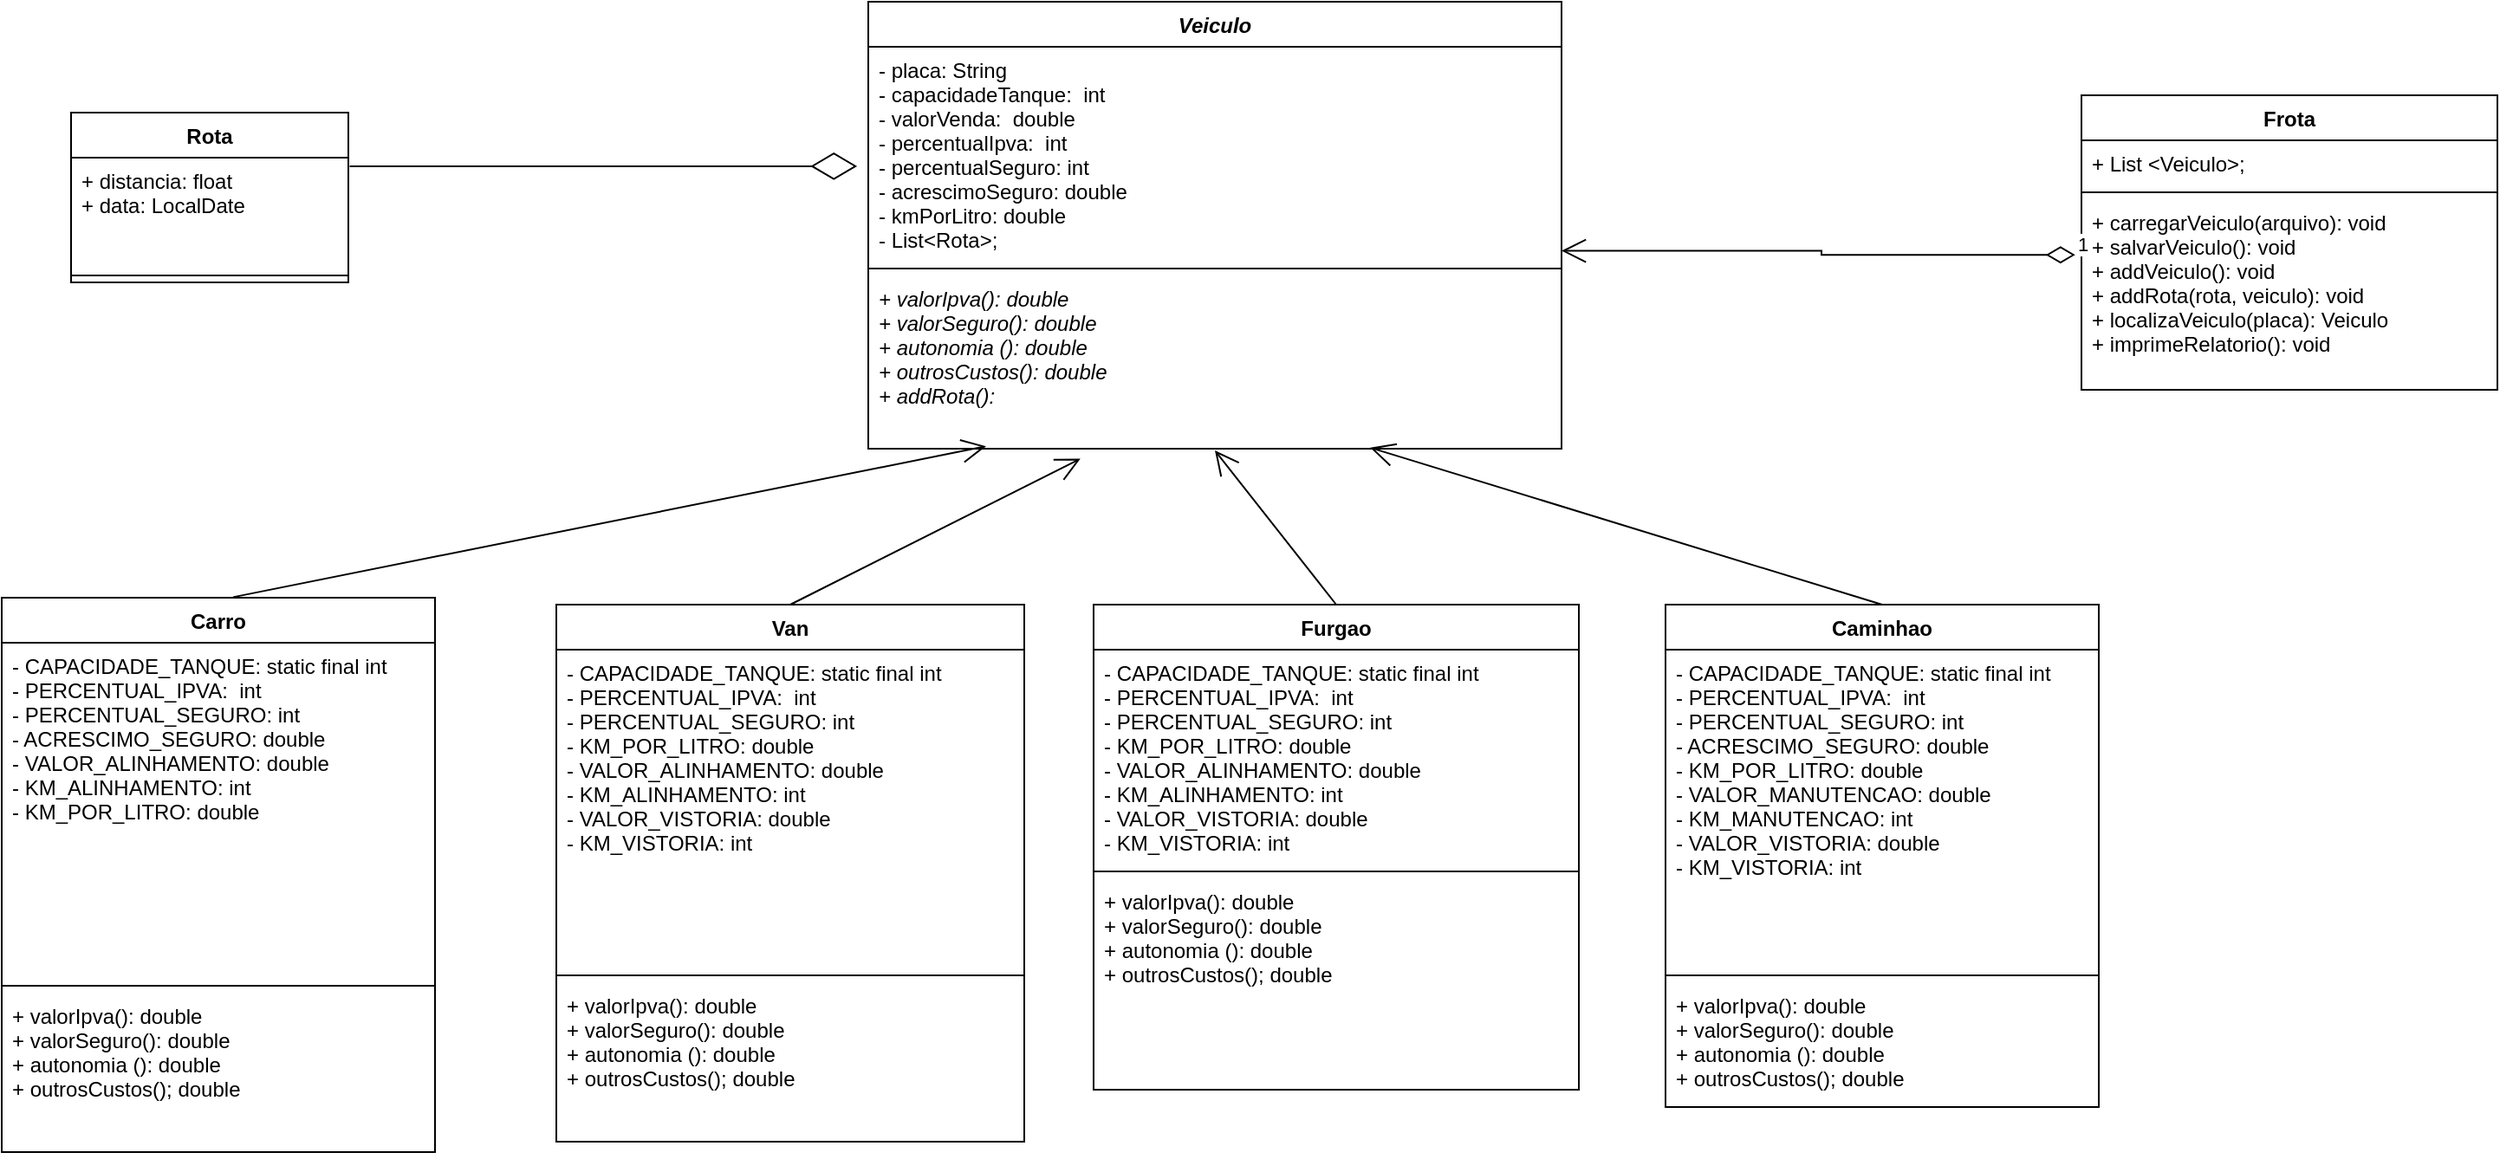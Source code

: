 <mxfile>
    <diagram id="b14o44YSXvndtRLI9eDr" name="Página-1">
        <mxGraphModel dx="2199" dy="300" grid="1" gridSize="10" guides="1" tooltips="1" connect="1" arrows="1" fold="1" page="1" pageScale="1" pageWidth="1169" pageHeight="827" math="0" shadow="0">
            <root>
                <mxCell id="0"/>
                <mxCell id="1" parent="0"/>
                <mxCell id="70SCjkegAnHCq_JwYa3w-1" value="Veiculo" style="swimlane;fontStyle=3;align=center;verticalAlign=top;childLayout=stackLayout;horizontal=1;startSize=26;horizontalStack=0;resizeParent=1;resizeParentMax=0;resizeLast=0;collapsible=1;marginBottom=0;" parent="1" vertex="1">
                    <mxGeometry x="-300" y="16" width="400" height="258" as="geometry"/>
                </mxCell>
                <mxCell id="70SCjkegAnHCq_JwYa3w-2" value="- placa: String&#10;- capacidadeTanque:  int&#10;- valorVenda:  double&#10;- percentualIpva:  int&#10;- percentualSeguro: int&#10;- acrescimoSeguro: double&#10;- kmPorLitro: double&#10;- List&lt;Rota&gt;;" style="text;strokeColor=none;fillColor=none;align=left;verticalAlign=top;spacingLeft=4;spacingRight=4;overflow=hidden;rotatable=0;points=[[0,0.5],[1,0.5]];portConstraint=eastwest;" parent="70SCjkegAnHCq_JwYa3w-1" vertex="1">
                    <mxGeometry y="26" width="400" height="124" as="geometry"/>
                </mxCell>
                <mxCell id="70SCjkegAnHCq_JwYa3w-3" value="" style="line;strokeWidth=1;fillColor=none;align=left;verticalAlign=middle;spacingTop=-1;spacingLeft=3;spacingRight=3;rotatable=0;labelPosition=right;points=[];portConstraint=eastwest;strokeColor=inherit;" parent="70SCjkegAnHCq_JwYa3w-1" vertex="1">
                    <mxGeometry y="150" width="400" height="8" as="geometry"/>
                </mxCell>
                <mxCell id="70SCjkegAnHCq_JwYa3w-4" value="+ valorIpva(): double&#10;+ valorSeguro(): double&#10;+ autonomia (): double&#10;+ outrosCustos(): double&#10;+ addRota(): " style="text;strokeColor=none;fillColor=none;align=left;verticalAlign=top;spacingLeft=4;spacingRight=4;overflow=hidden;rotatable=0;points=[[0,0.5],[1,0.5]];portConstraint=eastwest;fontStyle=2" parent="70SCjkegAnHCq_JwYa3w-1" vertex="1">
                    <mxGeometry y="158" width="400" height="100" as="geometry"/>
                </mxCell>
                <mxCell id="70SCjkegAnHCq_JwYa3w-5" value="Rota" style="swimlane;fontStyle=1;align=center;verticalAlign=top;childLayout=stackLayout;horizontal=1;startSize=26;horizontalStack=0;resizeParent=1;resizeParentMax=0;resizeLast=0;collapsible=1;marginBottom=0;" parent="1" vertex="1">
                    <mxGeometry x="-760" y="80" width="160" height="98" as="geometry"/>
                </mxCell>
                <mxCell id="70SCjkegAnHCq_JwYa3w-6" value="+ distancia: float&#10;+ data: LocalDate " style="text;strokeColor=none;fillColor=none;align=left;verticalAlign=top;spacingLeft=4;spacingRight=4;overflow=hidden;rotatable=0;points=[[0,0.5],[1,0.5]];portConstraint=eastwest;" parent="70SCjkegAnHCq_JwYa3w-5" vertex="1">
                    <mxGeometry y="26" width="160" height="64" as="geometry"/>
                </mxCell>
                <mxCell id="70SCjkegAnHCq_JwYa3w-7" value="" style="line;strokeWidth=1;fillColor=none;align=left;verticalAlign=middle;spacingTop=-1;spacingLeft=3;spacingRight=3;rotatable=0;labelPosition=right;points=[];portConstraint=eastwest;strokeColor=inherit;" parent="70SCjkegAnHCq_JwYa3w-5" vertex="1">
                    <mxGeometry y="90" width="160" height="8" as="geometry"/>
                </mxCell>
                <mxCell id="70SCjkegAnHCq_JwYa3w-10" value="Frota" style="swimlane;fontStyle=1;align=center;verticalAlign=top;childLayout=stackLayout;horizontal=1;startSize=26;horizontalStack=0;resizeParent=1;resizeParentMax=0;resizeLast=0;collapsible=1;marginBottom=0;" parent="1" vertex="1">
                    <mxGeometry x="400" y="70" width="240" height="170" as="geometry"/>
                </mxCell>
                <mxCell id="70SCjkegAnHCq_JwYa3w-11" value="+ List &lt;Veiculo&gt;;" style="text;strokeColor=none;fillColor=none;align=left;verticalAlign=top;spacingLeft=4;spacingRight=4;overflow=hidden;rotatable=0;points=[[0,0.5],[1,0.5]];portConstraint=eastwest;" parent="70SCjkegAnHCq_JwYa3w-10" vertex="1">
                    <mxGeometry y="26" width="240" height="26" as="geometry"/>
                </mxCell>
                <mxCell id="70SCjkegAnHCq_JwYa3w-12" value="" style="line;strokeWidth=1;fillColor=none;align=left;verticalAlign=middle;spacingTop=-1;spacingLeft=3;spacingRight=3;rotatable=0;labelPosition=right;points=[];portConstraint=eastwest;strokeColor=inherit;" parent="70SCjkegAnHCq_JwYa3w-10" vertex="1">
                    <mxGeometry y="52" width="240" height="8" as="geometry"/>
                </mxCell>
                <mxCell id="70SCjkegAnHCq_JwYa3w-13" value="+ carregarVeiculo(arquivo): void&#10;+ salvarVeiculo(): void&#10;+ addVeiculo(): void&#10;+ addRota(rota, veiculo): void&#10;+ localizaVeiculo(placa): Veiculo&#10;+ imprimeRelatorio(): void" style="text;strokeColor=none;fillColor=none;align=left;verticalAlign=top;spacingLeft=4;spacingRight=4;overflow=hidden;rotatable=0;points=[[0,0.5],[1,0.5]];portConstraint=eastwest;" parent="70SCjkegAnHCq_JwYa3w-10" vertex="1">
                    <mxGeometry y="60" width="240" height="110" as="geometry"/>
                </mxCell>
                <mxCell id="70SCjkegAnHCq_JwYa3w-15" value="1" style="endArrow=open;html=1;endSize=12;startArrow=diamondThin;startSize=14;startFill=0;edgeStyle=orthogonalEdgeStyle;align=left;verticalAlign=bottom;rounded=0;exitX=-0.015;exitY=0.292;exitDx=0;exitDy=0;exitPerimeter=0;entryX=1;entryY=0.95;entryDx=0;entryDy=0;entryPerimeter=0;" parent="1" source="70SCjkegAnHCq_JwYa3w-13" target="70SCjkegAnHCq_JwYa3w-2" edge="1">
                    <mxGeometry x="-1" y="3" relative="1" as="geometry">
                        <mxPoint x="550" y="320" as="sourcePoint"/>
                        <mxPoint x="710" y="320" as="targetPoint"/>
                    </mxGeometry>
                </mxCell>
                <mxCell id="2" value="Carro" style="swimlane;fontStyle=1;align=center;verticalAlign=top;childLayout=stackLayout;horizontal=1;startSize=26;horizontalStack=0;resizeParent=1;resizeParentMax=0;resizeLast=0;collapsible=1;marginBottom=0;" parent="1" vertex="1">
                    <mxGeometry x="-800" y="360" width="250" height="320" as="geometry"/>
                </mxCell>
                <mxCell id="3" value="- CAPACIDADE_TANQUE: static final int&#10;- PERCENTUAL_IPVA:  int&#10;- PERCENTUAL_SEGURO: int&#10;- ACRESCIMO_SEGURO: double&#10;- VALOR_ALINHAMENTO: double&#10;- KM_ALINHAMENTO: int&#10;- KM_POR_LITRO: double" style="text;strokeColor=none;fillColor=none;align=left;verticalAlign=top;spacingLeft=4;spacingRight=4;overflow=hidden;rotatable=0;points=[[0,0.5],[1,0.5]];portConstraint=eastwest;fontStyle=0" parent="2" vertex="1">
                    <mxGeometry y="26" width="250" height="194" as="geometry"/>
                </mxCell>
                <mxCell id="4" value="" style="line;strokeWidth=1;fillColor=none;align=left;verticalAlign=middle;spacingTop=-1;spacingLeft=3;spacingRight=3;rotatable=0;labelPosition=right;points=[];portConstraint=eastwest;" parent="2" vertex="1">
                    <mxGeometry y="220" width="250" height="8" as="geometry"/>
                </mxCell>
                <mxCell id="5" value="+ valorIpva(): double&#10;+ valorSeguro(): double&#10;+ autonomia (): double&#10;+ outrosCustos(); double" style="text;strokeColor=none;fillColor=none;align=left;verticalAlign=top;spacingLeft=4;spacingRight=4;overflow=hidden;rotatable=0;points=[[0,0.5],[1,0.5]];portConstraint=eastwest;fontStyle=0" parent="2" vertex="1">
                    <mxGeometry y="228" width="250" height="92" as="geometry"/>
                </mxCell>
                <mxCell id="15" value="Van" style="swimlane;fontStyle=1;align=center;verticalAlign=top;childLayout=stackLayout;horizontal=1;startSize=26;horizontalStack=0;resizeParent=1;resizeParentMax=0;resizeLast=0;collapsible=1;marginBottom=0;" parent="1" vertex="1">
                    <mxGeometry x="-480" y="364" width="270" height="310" as="geometry"/>
                </mxCell>
                <mxCell id="16" value="- CAPACIDADE_TANQUE: static final int&#10;- PERCENTUAL_IPVA:  int&#10;- PERCENTUAL_SEGURO: int&#10;- KM_POR_LITRO: double&#10;- VALOR_ALINHAMENTO: double&#10;- KM_ALINHAMENTO: int&#10;- VALOR_VISTORIA: double&#10;- KM_VISTORIA: int" style="text;strokeColor=none;fillColor=none;align=left;verticalAlign=top;spacingLeft=4;spacingRight=4;overflow=hidden;rotatable=0;points=[[0,0.5],[1,0.5]];portConstraint=eastwest;" parent="15" vertex="1">
                    <mxGeometry y="26" width="270" height="184" as="geometry"/>
                </mxCell>
                <mxCell id="17" value="" style="line;strokeWidth=1;fillColor=none;align=left;verticalAlign=middle;spacingTop=-1;spacingLeft=3;spacingRight=3;rotatable=0;labelPosition=right;points=[];portConstraint=eastwest;" parent="15" vertex="1">
                    <mxGeometry y="210" width="270" height="8" as="geometry"/>
                </mxCell>
                <mxCell id="18" value="+ valorIpva(): double&#10;+ valorSeguro(): double&#10;+ autonomia (): double&#10;+ outrosCustos(); double" style="text;strokeColor=none;fillColor=none;align=left;verticalAlign=top;spacingLeft=4;spacingRight=4;overflow=hidden;rotatable=0;points=[[0,0.5],[1,0.5]];portConstraint=eastwest;" parent="15" vertex="1">
                    <mxGeometry y="218" width="270" height="92" as="geometry"/>
                </mxCell>
                <mxCell id="19" value="Furgao" style="swimlane;fontStyle=1;align=center;verticalAlign=top;childLayout=stackLayout;horizontal=1;startSize=26;horizontalStack=0;resizeParent=1;resizeParentMax=0;resizeLast=0;collapsible=1;marginBottom=0;" parent="1" vertex="1">
                    <mxGeometry x="-170" y="364" width="280" height="280" as="geometry"/>
                </mxCell>
                <mxCell id="20" value="- CAPACIDADE_TANQUE: static final int&#10;- PERCENTUAL_IPVA:  int&#10;- PERCENTUAL_SEGURO: int&#10;- KM_POR_LITRO: double&#10;- VALOR_ALINHAMENTO: double&#10;- KM_ALINHAMENTO: int&#10;- VALOR_VISTORIA: double&#10;- KM_VISTORIA: int" style="text;strokeColor=none;fillColor=none;align=left;verticalAlign=top;spacingLeft=4;spacingRight=4;overflow=hidden;rotatable=0;points=[[0,0.5],[1,0.5]];portConstraint=eastwest;" parent="19" vertex="1">
                    <mxGeometry y="26" width="280" height="124" as="geometry"/>
                </mxCell>
                <mxCell id="21" value="" style="line;strokeWidth=1;fillColor=none;align=left;verticalAlign=middle;spacingTop=-1;spacingLeft=3;spacingRight=3;rotatable=0;labelPosition=right;points=[];portConstraint=eastwest;" parent="19" vertex="1">
                    <mxGeometry y="150" width="280" height="8" as="geometry"/>
                </mxCell>
                <mxCell id="22" value="+ valorIpva(): double&#10;+ valorSeguro(): double&#10;+ autonomia (): double&#10;+ outrosCustos(); double" style="text;strokeColor=none;fillColor=none;align=left;verticalAlign=top;spacingLeft=4;spacingRight=4;overflow=hidden;rotatable=0;points=[[0,0.5],[1,0.5]];portConstraint=eastwest;" parent="19" vertex="1">
                    <mxGeometry y="158" width="280" height="122" as="geometry"/>
                </mxCell>
                <mxCell id="23" value="Caminhao" style="swimlane;fontStyle=1;align=center;verticalAlign=top;childLayout=stackLayout;horizontal=1;startSize=26;horizontalStack=0;resizeParent=1;resizeParentMax=0;resizeLast=0;collapsible=1;marginBottom=0;" parent="1" vertex="1">
                    <mxGeometry x="160" y="364" width="250" height="290" as="geometry"/>
                </mxCell>
                <mxCell id="24" value="- CAPACIDADE_TANQUE: static final int&#10;- PERCENTUAL_IPVA:  int&#10;- PERCENTUAL_SEGURO: int&#10;- ACRESCIMO_SEGURO: double&#10;- KM_POR_LITRO: double&#10;- VALOR_MANUTENCAO: double&#10;- KM_MANUTENCAO: int&#10;- VALOR_VISTORIA: double&#10;- KM_VISTORIA: int" style="text;strokeColor=none;fillColor=none;align=left;verticalAlign=top;spacingLeft=4;spacingRight=4;overflow=hidden;rotatable=0;points=[[0,0.5],[1,0.5]];portConstraint=eastwest;fontStyle=0" parent="23" vertex="1">
                    <mxGeometry y="26" width="250" height="184" as="geometry"/>
                </mxCell>
                <mxCell id="25" value="" style="line;strokeWidth=1;fillColor=none;align=left;verticalAlign=middle;spacingTop=-1;spacingLeft=3;spacingRight=3;rotatable=0;labelPosition=right;points=[];portConstraint=eastwest;" parent="23" vertex="1">
                    <mxGeometry y="210" width="250" height="8" as="geometry"/>
                </mxCell>
                <mxCell id="26" value="+ valorIpva(): double&#10;+ valorSeguro(): double&#10;+ autonomia (): double&#10;+ outrosCustos(); double" style="text;strokeColor=none;fillColor=none;align=left;verticalAlign=top;spacingLeft=4;spacingRight=4;overflow=hidden;rotatable=0;points=[[0,0.5],[1,0.5]];portConstraint=eastwest;" parent="23" vertex="1">
                    <mxGeometry y="218" width="250" height="72" as="geometry"/>
                </mxCell>
                <mxCell id="31" value="" style="endArrow=open;endFill=1;endSize=12;html=1;exitX=0.534;exitY=-0.001;exitDx=0;exitDy=0;exitPerimeter=0;entryX=0.17;entryY=0.986;entryDx=0;entryDy=0;entryPerimeter=0;" parent="1" source="2" target="70SCjkegAnHCq_JwYa3w-4" edge="1">
                    <mxGeometry width="160" relative="1" as="geometry">
                        <mxPoint x="-480" y="150" as="sourcePoint"/>
                        <mxPoint x="-320" y="150" as="targetPoint"/>
                    </mxGeometry>
                </mxCell>
                <mxCell id="32" value="" style="endArrow=open;endFill=1;endSize=12;html=1;exitX=0.5;exitY=0;exitDx=0;exitDy=0;entryX=0.306;entryY=1.058;entryDx=0;entryDy=0;entryPerimeter=0;" parent="1" source="15" target="70SCjkegAnHCq_JwYa3w-4" edge="1">
                    <mxGeometry width="160" relative="1" as="geometry">
                        <mxPoint x="-656.5" y="369.846" as="sourcePoint"/>
                        <mxPoint x="-298" y="286.6" as="targetPoint"/>
                    </mxGeometry>
                </mxCell>
                <mxCell id="33" value="" style="endArrow=open;endFill=1;endSize=12;html=1;exitX=0.5;exitY=0;exitDx=0;exitDy=0;entryX=0.5;entryY=1.01;entryDx=0;entryDy=0;entryPerimeter=0;" parent="1" source="19" target="70SCjkegAnHCq_JwYa3w-4" edge="1">
                    <mxGeometry width="160" relative="1" as="geometry">
                        <mxPoint x="-335" y="374" as="sourcePoint"/>
                        <mxPoint x="-167.6" y="289.8" as="targetPoint"/>
                    </mxGeometry>
                </mxCell>
                <mxCell id="34" value="" style="endArrow=open;endFill=1;endSize=12;html=1;exitX=0.5;exitY=0;exitDx=0;exitDy=0;entryX=0.724;entryY=0.994;entryDx=0;entryDy=0;entryPerimeter=0;" parent="1" source="23" target="70SCjkegAnHCq_JwYa3w-4" edge="1">
                    <mxGeometry width="160" relative="1" as="geometry">
                        <mxPoint x="-15" y="374" as="sourcePoint"/>
                        <mxPoint x="-90" y="285" as="targetPoint"/>
                    </mxGeometry>
                </mxCell>
                <mxCell id="38" value="" style="endArrow=diamondThin;endFill=0;endSize=24;html=1;entryX=-0.016;entryY=0.556;entryDx=0;entryDy=0;entryPerimeter=0;exitX=1.005;exitY=0.078;exitDx=0;exitDy=0;exitPerimeter=0;" parent="1" source="70SCjkegAnHCq_JwYa3w-6" target="70SCjkegAnHCq_JwYa3w-2" edge="1">
                    <mxGeometry width="160" relative="1" as="geometry">
                        <mxPoint x="-580" y="240" as="sourcePoint"/>
                        <mxPoint x="-420" y="240" as="targetPoint"/>
                    </mxGeometry>
                </mxCell>
            </root>
        </mxGraphModel>
    </diagram>
</mxfile>